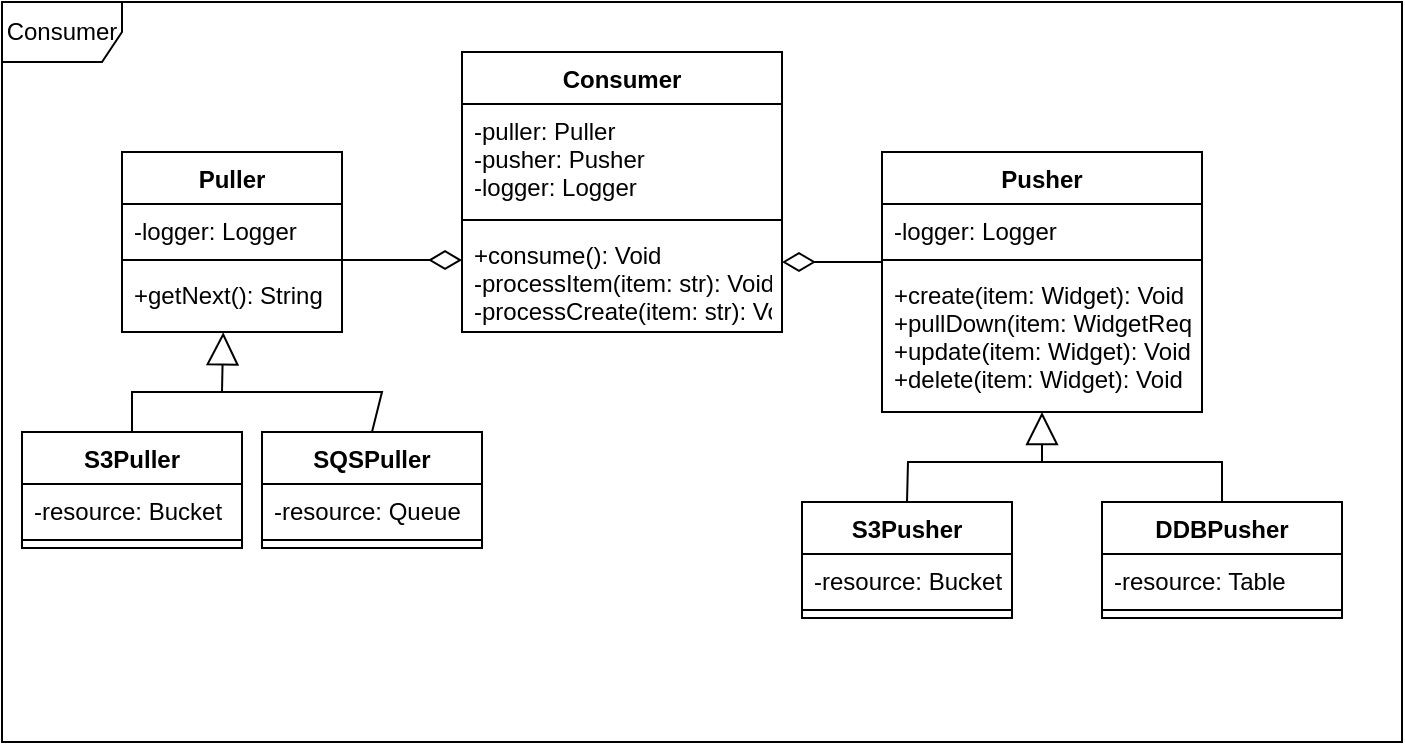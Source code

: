 <mxfile version="20.5.1" type="device"><diagram id="P4-qd9ZmCIGyRa5R4IMU" name="Page-1"><mxGraphModel dx="1375" dy="748" grid="1" gridSize="10" guides="1" tooltips="1" connect="1" arrows="1" fold="1" page="1" pageScale="1" pageWidth="850" pageHeight="1100" math="0" shadow="0"><root><mxCell id="0"/><mxCell id="1" parent="0"/><mxCell id="yU1BA7W72I3AMEyM_-aQ-1" value="Consumer" style="shape=umlFrame;whiteSpace=wrap;html=1;" parent="1" vertex="1"><mxGeometry x="130" y="365" width="700" height="370" as="geometry"/></mxCell><mxCell id="scA4JSxjRdj55viir4Tb-5" value="Consumer" style="swimlane;fontStyle=1;align=center;verticalAlign=top;childLayout=stackLayout;horizontal=1;startSize=26;horizontalStack=0;resizeParent=1;resizeParentMax=0;resizeLast=0;collapsible=1;marginBottom=0;" parent="1" vertex="1"><mxGeometry x="360" y="390" width="160" height="140" as="geometry"/></mxCell><mxCell id="scA4JSxjRdj55viir4Tb-6" value="-puller: Puller&#10;-pusher: Pusher&#10;-logger: Logger" style="text;strokeColor=none;fillColor=none;align=left;verticalAlign=top;spacingLeft=4;spacingRight=4;overflow=hidden;rotatable=0;points=[[0,0.5],[1,0.5]];portConstraint=eastwest;" parent="scA4JSxjRdj55viir4Tb-5" vertex="1"><mxGeometry y="26" width="160" height="54" as="geometry"/></mxCell><mxCell id="scA4JSxjRdj55viir4Tb-7" value="" style="line;strokeWidth=1;fillColor=none;align=left;verticalAlign=middle;spacingTop=-1;spacingLeft=3;spacingRight=3;rotatable=0;labelPosition=right;points=[];portConstraint=eastwest;strokeColor=inherit;" parent="scA4JSxjRdj55viir4Tb-5" vertex="1"><mxGeometry y="80" width="160" height="8" as="geometry"/></mxCell><mxCell id="scA4JSxjRdj55viir4Tb-8" value="+consume(): Void&#10;-processItem(item: str): Void&#10;-processCreate(item: str): Void&#10;" style="text;strokeColor=none;fillColor=none;align=left;verticalAlign=top;spacingLeft=4;spacingRight=4;overflow=hidden;rotatable=0;points=[[0,0.5],[1,0.5]];portConstraint=eastwest;" parent="scA4JSxjRdj55viir4Tb-5" vertex="1"><mxGeometry y="88" width="160" height="52" as="geometry"/></mxCell><mxCell id="scA4JSxjRdj55viir4Tb-9" value="Pusher" style="swimlane;fontStyle=1;align=center;verticalAlign=top;childLayout=stackLayout;horizontal=1;startSize=26;horizontalStack=0;resizeParent=1;resizeParentMax=0;resizeLast=0;collapsible=1;marginBottom=0;" parent="1" vertex="1"><mxGeometry x="570" y="440" width="160" height="130" as="geometry"/></mxCell><mxCell id="scA4JSxjRdj55viir4Tb-10" value="-logger: Logger" style="text;strokeColor=none;fillColor=none;align=left;verticalAlign=top;spacingLeft=4;spacingRight=4;overflow=hidden;rotatable=0;points=[[0,0.5],[1,0.5]];portConstraint=eastwest;" parent="scA4JSxjRdj55viir4Tb-9" vertex="1"><mxGeometry y="26" width="160" height="24" as="geometry"/></mxCell><mxCell id="scA4JSxjRdj55viir4Tb-11" value="" style="line;strokeWidth=1;fillColor=none;align=left;verticalAlign=middle;spacingTop=-1;spacingLeft=3;spacingRight=3;rotatable=0;labelPosition=right;points=[];portConstraint=eastwest;strokeColor=inherit;" parent="scA4JSxjRdj55viir4Tb-9" vertex="1"><mxGeometry y="50" width="160" height="8" as="geometry"/></mxCell><mxCell id="scA4JSxjRdj55viir4Tb-12" value="+create(item: Widget): Void&#10;+pullDown(item: WidgetRequest): String&#10;+update(item: Widget): Void&#10;+delete(item: Widget): Void" style="text;strokeColor=none;fillColor=none;align=left;verticalAlign=top;spacingLeft=4;spacingRight=4;overflow=hidden;rotatable=0;points=[[0,0.5],[1,0.5]];portConstraint=eastwest;" parent="scA4JSxjRdj55viir4Tb-9" vertex="1"><mxGeometry y="58" width="160" height="72" as="geometry"/></mxCell><mxCell id="scA4JSxjRdj55viir4Tb-13" value="S3Pusher" style="swimlane;fontStyle=1;align=center;verticalAlign=top;childLayout=stackLayout;horizontal=1;startSize=26;horizontalStack=0;resizeParent=1;resizeParentMax=0;resizeLast=0;collapsible=1;marginBottom=0;" parent="1" vertex="1"><mxGeometry x="530" y="615" width="105" height="58" as="geometry"/></mxCell><mxCell id="scA4JSxjRdj55viir4Tb-14" value="-resource: Bucket" style="text;strokeColor=none;fillColor=none;align=left;verticalAlign=top;spacingLeft=4;spacingRight=4;overflow=hidden;rotatable=0;points=[[0,0.5],[1,0.5]];portConstraint=eastwest;" parent="scA4JSxjRdj55viir4Tb-13" vertex="1"><mxGeometry y="26" width="105" height="24" as="geometry"/></mxCell><mxCell id="scA4JSxjRdj55viir4Tb-15" value="" style="line;strokeWidth=1;fillColor=none;align=left;verticalAlign=middle;spacingTop=-1;spacingLeft=3;spacingRight=3;rotatable=0;labelPosition=right;points=[];portConstraint=eastwest;strokeColor=inherit;" parent="scA4JSxjRdj55viir4Tb-13" vertex="1"><mxGeometry y="50" width="105" height="8" as="geometry"/></mxCell><mxCell id="scA4JSxjRdj55viir4Tb-19" value="DDBPusher" style="swimlane;fontStyle=1;align=center;verticalAlign=top;childLayout=stackLayout;horizontal=1;startSize=26;horizontalStack=0;resizeParent=1;resizeParentMax=0;resizeLast=0;collapsible=1;marginBottom=0;" parent="1" vertex="1"><mxGeometry x="680" y="615" width="120" height="58" as="geometry"/></mxCell><mxCell id="scA4JSxjRdj55viir4Tb-20" value="-resource: Table" style="text;strokeColor=none;fillColor=none;align=left;verticalAlign=top;spacingLeft=4;spacingRight=4;overflow=hidden;rotatable=0;points=[[0,0.5],[1,0.5]];portConstraint=eastwest;" parent="scA4JSxjRdj55viir4Tb-19" vertex="1"><mxGeometry y="26" width="120" height="24" as="geometry"/></mxCell><mxCell id="scA4JSxjRdj55viir4Tb-21" value="" style="line;strokeWidth=1;fillColor=none;align=left;verticalAlign=middle;spacingTop=-1;spacingLeft=3;spacingRight=3;rotatable=0;labelPosition=right;points=[];portConstraint=eastwest;strokeColor=inherit;" parent="scA4JSxjRdj55viir4Tb-19" vertex="1"><mxGeometry y="50" width="120" height="8" as="geometry"/></mxCell><mxCell id="scA4JSxjRdj55viir4Tb-22" value="Puller" style="swimlane;fontStyle=1;align=center;verticalAlign=top;childLayout=stackLayout;horizontal=1;startSize=26;horizontalStack=0;resizeParent=1;resizeParentMax=0;resizeLast=0;collapsible=1;marginBottom=0;" parent="1" vertex="1"><mxGeometry x="190" y="440" width="110" height="90" as="geometry"/></mxCell><mxCell id="scA4JSxjRdj55viir4Tb-23" value="-logger: Logger" style="text;strokeColor=none;fillColor=none;align=left;verticalAlign=top;spacingLeft=4;spacingRight=4;overflow=hidden;rotatable=0;points=[[0,0.5],[1,0.5]];portConstraint=eastwest;" parent="scA4JSxjRdj55viir4Tb-22" vertex="1"><mxGeometry y="26" width="110" height="24" as="geometry"/></mxCell><mxCell id="scA4JSxjRdj55viir4Tb-24" value="" style="line;strokeWidth=1;fillColor=none;align=left;verticalAlign=middle;spacingTop=-1;spacingLeft=3;spacingRight=3;rotatable=0;labelPosition=right;points=[];portConstraint=eastwest;strokeColor=inherit;" parent="scA4JSxjRdj55viir4Tb-22" vertex="1"><mxGeometry y="50" width="110" height="8" as="geometry"/></mxCell><mxCell id="scA4JSxjRdj55viir4Tb-25" value="+getNext(): String" style="text;strokeColor=none;fillColor=none;align=left;verticalAlign=top;spacingLeft=4;spacingRight=4;overflow=hidden;rotatable=0;points=[[0,0.5],[1,0.5]];portConstraint=eastwest;" parent="scA4JSxjRdj55viir4Tb-22" vertex="1"><mxGeometry y="58" width="110" height="32" as="geometry"/></mxCell><mxCell id="scA4JSxjRdj55viir4Tb-26" value="S3Puller" style="swimlane;fontStyle=1;align=center;verticalAlign=top;childLayout=stackLayout;horizontal=1;startSize=26;horizontalStack=0;resizeParent=1;resizeParentMax=0;resizeLast=0;collapsible=1;marginBottom=0;" parent="1" vertex="1"><mxGeometry x="140" y="580" width="110" height="58" as="geometry"/></mxCell><mxCell id="scA4JSxjRdj55viir4Tb-27" value="-resource: Bucket" style="text;strokeColor=none;fillColor=none;align=left;verticalAlign=top;spacingLeft=4;spacingRight=4;overflow=hidden;rotatable=0;points=[[0,0.5],[1,0.5]];portConstraint=eastwest;" parent="scA4JSxjRdj55viir4Tb-26" vertex="1"><mxGeometry y="26" width="110" height="24" as="geometry"/></mxCell><mxCell id="scA4JSxjRdj55viir4Tb-28" value="" style="line;strokeWidth=1;fillColor=none;align=left;verticalAlign=middle;spacingTop=-1;spacingLeft=3;spacingRight=3;rotatable=0;labelPosition=right;points=[];portConstraint=eastwest;strokeColor=inherit;" parent="scA4JSxjRdj55viir4Tb-26" vertex="1"><mxGeometry y="50" width="110" height="8" as="geometry"/></mxCell><mxCell id="scA4JSxjRdj55viir4Tb-118" value="" style="endArrow=diamondThin;html=1;rounded=0;strokeColor=default;endFill=0;entryX=0;entryY=0.308;entryDx=0;entryDy=0;entryPerimeter=0;endSize=14;" parent="1" source="scA4JSxjRdj55viir4Tb-24" target="scA4JSxjRdj55viir4Tb-8" edge="1"><mxGeometry width="50" height="50" relative="1" as="geometry"><mxPoint x="310" y="490" as="sourcePoint"/><mxPoint x="350" y="504" as="targetPoint"/></mxGeometry></mxCell><mxCell id="scA4JSxjRdj55viir4Tb-119" value="" style="endArrow=diamondThin;html=1;rounded=0;strokeColor=default;endFill=0;entryX=1;entryY=0.327;entryDx=0;entryDy=0;entryPerimeter=0;endSize=14;exitX=0;exitY=0.625;exitDx=0;exitDy=0;exitPerimeter=0;" parent="1" source="scA4JSxjRdj55viir4Tb-11" target="scA4JSxjRdj55viir4Tb-8" edge="1"><mxGeometry width="50" height="50" relative="1" as="geometry"><mxPoint x="560" y="500" as="sourcePoint"/><mxPoint x="500" y="550.006" as="targetPoint"/></mxGeometry></mxCell><mxCell id="scA4JSxjRdj55viir4Tb-120" value="" style="endArrow=block;html=1;rounded=0;strokeColor=default;endSize=14;endFill=0;exitX=0.5;exitY=0;exitDx=0;exitDy=0;" parent="1" source="scA4JSxjRdj55viir4Tb-13" target="scA4JSxjRdj55viir4Tb-12" edge="1"><mxGeometry width="50" height="50" relative="1" as="geometry"><mxPoint x="540" y="575" as="sourcePoint"/><mxPoint x="650" y="575" as="targetPoint"/><Array as="points"><mxPoint x="583" y="595"/><mxPoint x="650" y="595"/></Array></mxGeometry></mxCell><mxCell id="scA4JSxjRdj55viir4Tb-121" value="" style="endArrow=none;html=1;rounded=0;strokeColor=default;endSize=14;endFill=0;" parent="1" source="scA4JSxjRdj55viir4Tb-19" edge="1"><mxGeometry width="50" height="50" relative="1" as="geometry"><mxPoint x="790" y="595" as="sourcePoint"/><mxPoint x="650" y="595" as="targetPoint"/><Array as="points"><mxPoint x="740" y="595"/></Array></mxGeometry></mxCell><mxCell id="scA4JSxjRdj55viir4Tb-122" value="" style="endArrow=block;html=1;rounded=0;strokeColor=default;endSize=14;endFill=0;entryX=0.46;entryY=1.004;entryDx=0;entryDy=0;entryPerimeter=0;" parent="1" source="scA4JSxjRdj55viir4Tb-26" target="scA4JSxjRdj55viir4Tb-25" edge="1"><mxGeometry width="50" height="50" relative="1" as="geometry"><mxPoint x="190" y="570" as="sourcePoint"/><mxPoint x="257.5" y="530" as="targetPoint"/><Array as="points"><mxPoint x="195" y="560"/><mxPoint x="240" y="560"/></Array></mxGeometry></mxCell><mxCell id="8ab4hctEcR6gRp8EeA_Z-1" value="SQSPuller" style="swimlane;fontStyle=1;align=center;verticalAlign=top;childLayout=stackLayout;horizontal=1;startSize=26;horizontalStack=0;resizeParent=1;resizeParentMax=0;resizeLast=0;collapsible=1;marginBottom=0;" vertex="1" parent="1"><mxGeometry x="260" y="580" width="110" height="58" as="geometry"/></mxCell><mxCell id="8ab4hctEcR6gRp8EeA_Z-2" value="-resource: Queue" style="text;strokeColor=none;fillColor=none;align=left;verticalAlign=top;spacingLeft=4;spacingRight=4;overflow=hidden;rotatable=0;points=[[0,0.5],[1,0.5]];portConstraint=eastwest;" vertex="1" parent="8ab4hctEcR6gRp8EeA_Z-1"><mxGeometry y="26" width="110" height="24" as="geometry"/></mxCell><mxCell id="8ab4hctEcR6gRp8EeA_Z-3" value="" style="line;strokeWidth=1;fillColor=none;align=left;verticalAlign=middle;spacingTop=-1;spacingLeft=3;spacingRight=3;rotatable=0;labelPosition=right;points=[];portConstraint=eastwest;strokeColor=inherit;" vertex="1" parent="8ab4hctEcR6gRp8EeA_Z-1"><mxGeometry y="50" width="110" height="8" as="geometry"/></mxCell><mxCell id="8ab4hctEcR6gRp8EeA_Z-5" value="" style="endArrow=none;html=1;rounded=0;strokeColor=default;endSize=14;endFill=0;exitX=0.5;exitY=0;exitDx=0;exitDy=0;" edge="1" parent="1" source="8ab4hctEcR6gRp8EeA_Z-1"><mxGeometry width="50" height="50" relative="1" as="geometry"><mxPoint x="292.2" y="579.87" as="sourcePoint"/><mxPoint x="240" y="560" as="targetPoint"/><Array as="points"><mxPoint x="320" y="560"/></Array></mxGeometry></mxCell></root></mxGraphModel></diagram></mxfile>